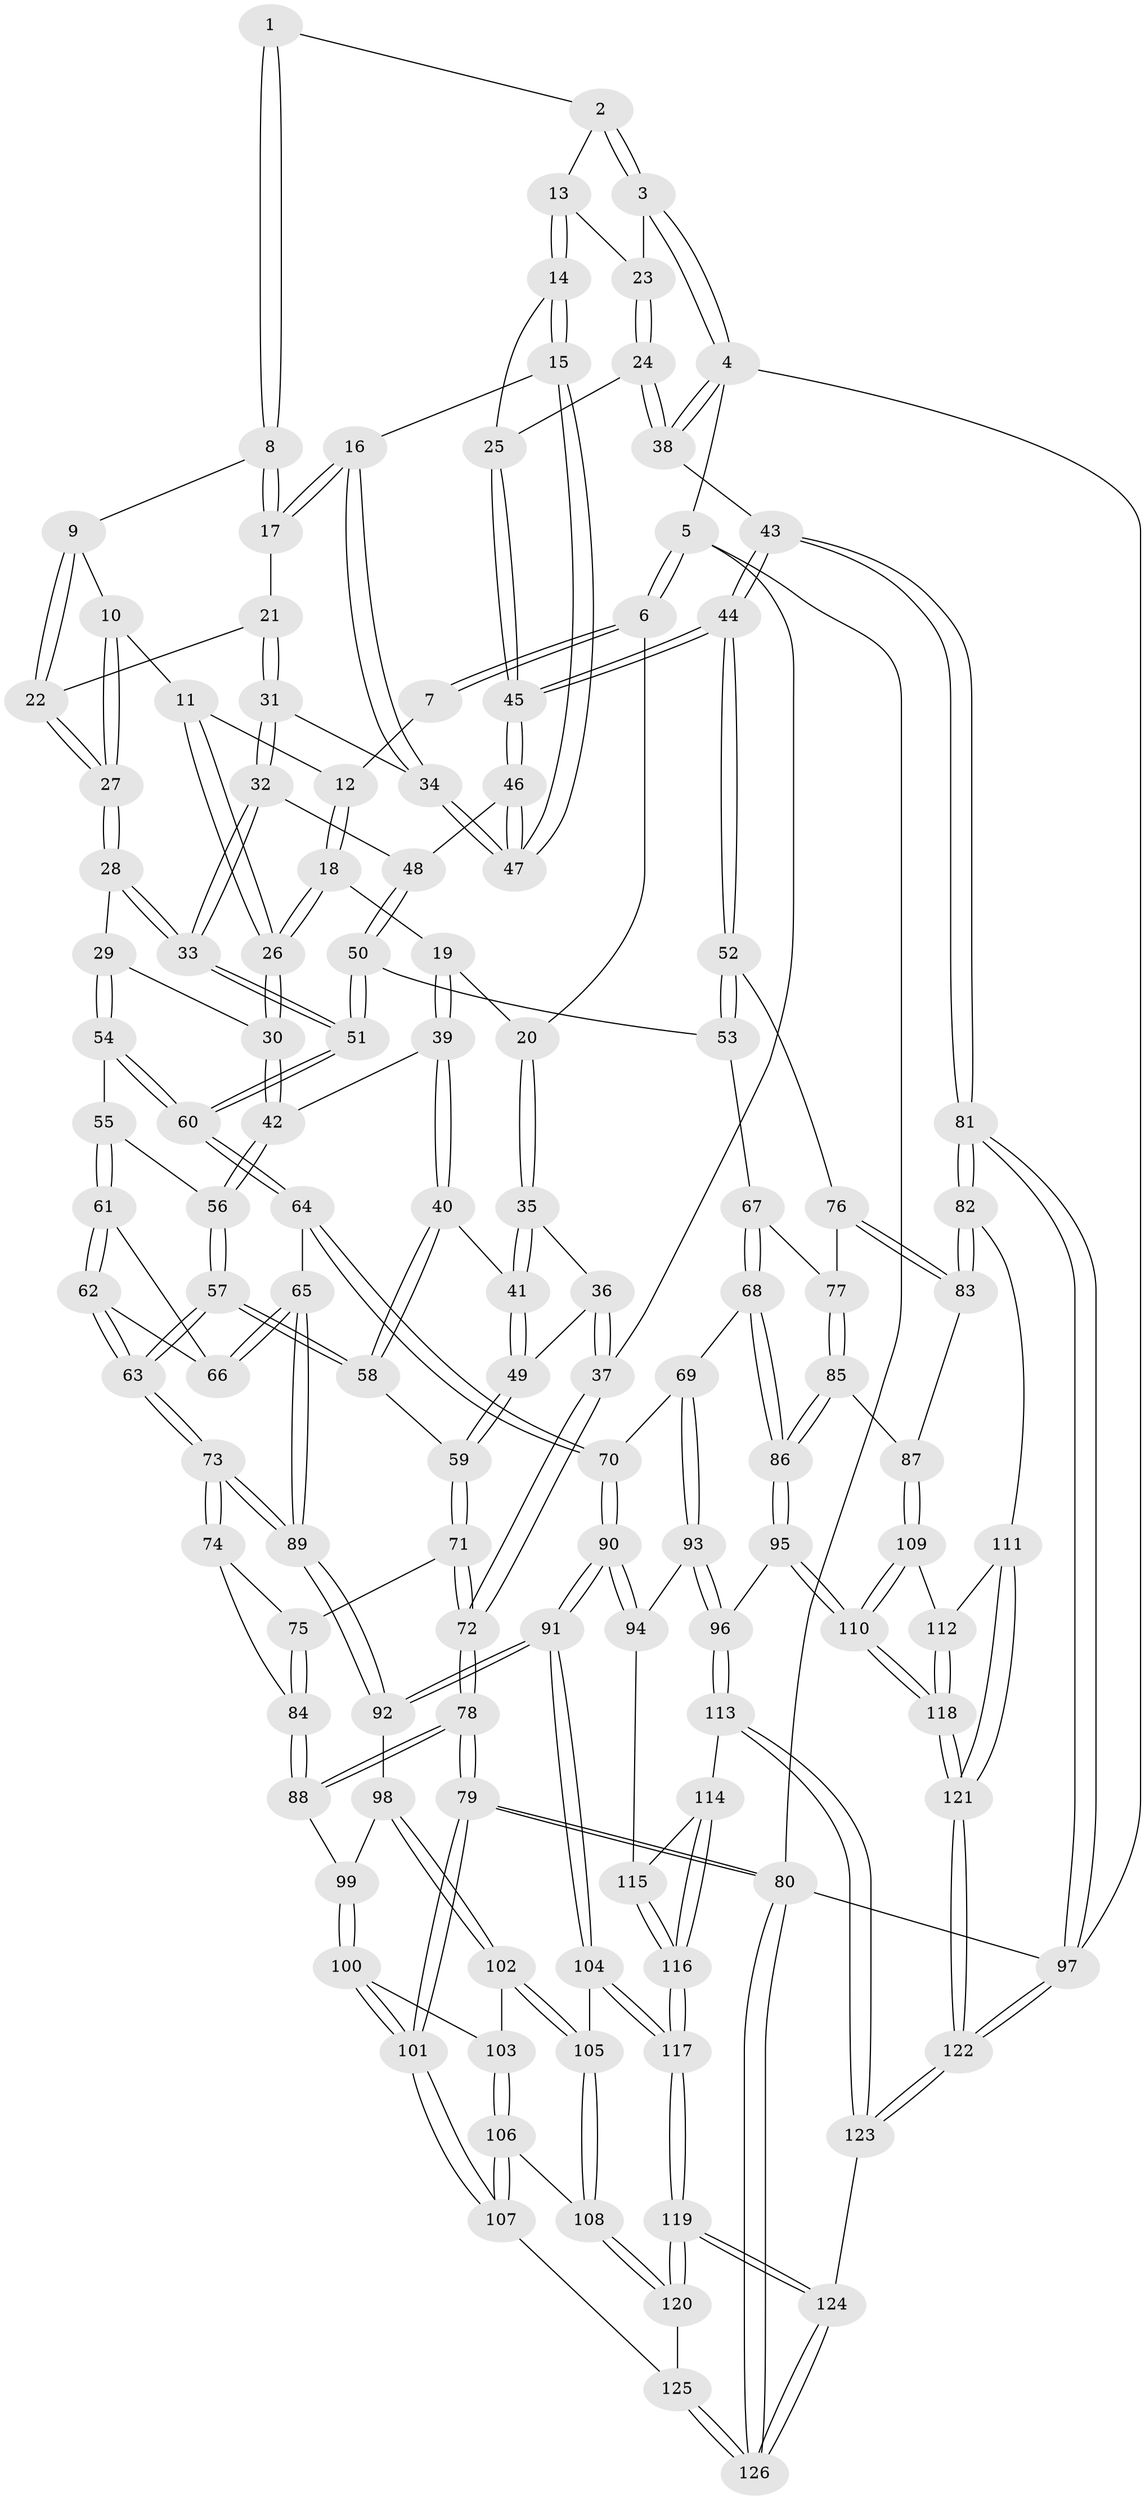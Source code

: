 // Generated by graph-tools (version 1.1) at 2025/27/03/09/25 03:27:15]
// undirected, 126 vertices, 312 edges
graph export_dot {
graph [start="1"]
  node [color=gray90,style=filled];
  1 [pos="+0.6872987733240994+0"];
  2 [pos="+0.8302866465815593+0"];
  3 [pos="+1+0"];
  4 [pos="+1+0"];
  5 [pos="+0+0"];
  6 [pos="+0+0"];
  7 [pos="+0.3274208151049167+0"];
  8 [pos="+0.6770013096517943+0"];
  9 [pos="+0.5843217814048561+0.04283143648065032"];
  10 [pos="+0.5562672070362787+0.07074108262761636"];
  11 [pos="+0.4943670512989403+0.07429398335773497"];
  12 [pos="+0.41312142069146196+0.0008469126424004099"];
  13 [pos="+0.8525610192433467+0.06908448405847674"];
  14 [pos="+0.8323523730959737+0.13391810800024725"];
  15 [pos="+0.8270044383901382+0.14018505251248023"];
  16 [pos="+0.7612564559511189+0.11646668379964373"];
  17 [pos="+0.7375292015531968+0.09888172986000573"];
  18 [pos="+0.36576649144769424+0.11947379936140362"];
  19 [pos="+0.27682238254544655+0.11022955186347155"];
  20 [pos="+0.09914786227572521+0"];
  21 [pos="+0.6762413742375675+0.12294380674942003"];
  22 [pos="+0.6678916079027262+0.12077226398636996"];
  23 [pos="+0.9158954063142664+0.06707969105138584"];
  24 [pos="+1+0.12137678292614332"];
  25 [pos="+0.9967516039234678+0.12309133092316112"];
  26 [pos="+0.42301566324271117+0.175826151964513"];
  27 [pos="+0.5727886943667855+0.19516792855385007"];
  28 [pos="+0.5665518183210816+0.2424066538261405"];
  29 [pos="+0.4813169947006428+0.2426608954282141"];
  30 [pos="+0.4321601250645032+0.22102912019354154"];
  31 [pos="+0.6801084852502495+0.22390623995561532"];
  32 [pos="+0.6725415480129091+0.231747011826082"];
  33 [pos="+0.6176049770396319+0.282980714516418"];
  34 [pos="+0.6887900121513724+0.22043446559538535"];
  35 [pos="+0.14093979145879776+0.23278784359366902"];
  36 [pos="+0.03200064367594402+0.2391332770285634"];
  37 [pos="+0+0.24004151548998573"];
  38 [pos="+1+0.12537792079557802"];
  39 [pos="+0.2603549979688153+0.23312709901067377"];
  40 [pos="+0.2247911465670477+0.25511608746644365"];
  41 [pos="+0.155345957638932+0.2472246239092444"];
  42 [pos="+0.36895146432470816+0.2601822645308437"];
  43 [pos="+1+0.36847122614891065"];
  44 [pos="+1+0.37728310057969244"];
  45 [pos="+0.8466350913081021+0.23715005190179825"];
  46 [pos="+0.8455051645356971+0.2364871684451976"];
  47 [pos="+0.8343728037040691+0.2134808304258332"];
  48 [pos="+0.801356765065839+0.27683353587195036"];
  49 [pos="+0.1073397895000515+0.36766531677465747"];
  50 [pos="+0.7433115253377727+0.3366521213321327"];
  51 [pos="+0.6317045960888583+0.32292742525424606"];
  52 [pos="+1+0.39115091940442676"];
  53 [pos="+0.7738330534103248+0.37815435242019907"];
  54 [pos="+0.46078901561505553+0.37193143011875957"];
  55 [pos="+0.44724179168877115+0.3768115902110021"];
  56 [pos="+0.3611639731924184+0.3345523424113479"];
  57 [pos="+0.27918303523474697+0.4411095300925682"];
  58 [pos="+0.2646340451373337+0.4289147425102201"];
  59 [pos="+0.09654435387721293+0.3988678769029042"];
  60 [pos="+0.5929372581930811+0.44229659230946733"];
  61 [pos="+0.4434747019467787+0.3832667861090135"];
  62 [pos="+0.31900966700918226+0.48069643927615324"];
  63 [pos="+0.2982782294815429+0.4895645473439602"];
  64 [pos="+0.5956426895635423+0.48359004248274"];
  65 [pos="+0.5455067047656691+0.49527664753659484"];
  66 [pos="+0.4440170596540621+0.455750842070807"];
  67 [pos="+0.7588311026503437+0.48998687386301104"];
  68 [pos="+0.6808404508139636+0.5178564608180042"];
  69 [pos="+0.6055386822325736+0.49497317807475527"];
  70 [pos="+0.6010163546514098+0.49011822436351077"];
  71 [pos="+0.015254944791286015+0.44124145238457196"];
  72 [pos="+0+0.45172985515931585"];
  73 [pos="+0.29686997062062276+0.5633670427958538"];
  74 [pos="+0.13346381381841385+0.5324254393735244"];
  75 [pos="+0.06991537803994353+0.487495055652977"];
  76 [pos="+0.9336113620284526+0.4608281494986838"];
  77 [pos="+0.8281632891915793+0.5064245326306217"];
  78 [pos="+0+0.6043078927993889"];
  79 [pos="+0+0.9948315255819334"];
  80 [pos="+0+1"];
  81 [pos="+1+0.7176740003991814"];
  82 [pos="+1+0.7311641230067474"];
  83 [pos="+0.9061532365866438+0.7042570849289196"];
  84 [pos="+0.09927486535258512+0.6315524215200248"];
  85 [pos="+0.8338951505290242+0.7059768799597173"];
  86 [pos="+0.769850475701104+0.7229700155084547"];
  87 [pos="+0.8740667192825341+0.7101089217456419"];
  88 [pos="+0.09486046792080287+0.6532102106583328"];
  89 [pos="+0.31886936620401657+0.6294928207508504"];
  90 [pos="+0.4099391356401443+0.7100965700660257"];
  91 [pos="+0.35325626231334994+0.7021136623770005"];
  92 [pos="+0.3187359796682007+0.638858087140937"];
  93 [pos="+0.5731708844044388+0.6792719371949931"];
  94 [pos="+0.43287718851101464+0.7147368372388127"];
  95 [pos="+0.7488871222078568+0.7420033677369564"];
  96 [pos="+0.7034765672912563+0.7685498132499793"];
  97 [pos="+1+1"];
  98 [pos="+0.20085030404166954+0.6673449275669978"];
  99 [pos="+0.1367604073497202+0.6795546490440614"];
  100 [pos="+0.11839335286709611+0.7297460268180077"];
  101 [pos="+0+0.939355644782356"];
  102 [pos="+0.16971931126192524+0.7963111267332245"];
  103 [pos="+0.14190490029316885+0.8004839358219696"];
  104 [pos="+0.33903851270130564+0.7515627690402421"];
  105 [pos="+0.27710439403980014+0.7967902218909465"];
  106 [pos="+0.13231805716834674+0.8230114739914227"];
  107 [pos="+0.01827728484264334+0.8806434283683081"];
  108 [pos="+0.2056554411297521+0.8935520966074265"];
  109 [pos="+0.8843848251550839+0.794030288096861"];
  110 [pos="+0.85327944344605+0.9045477830939415"];
  111 [pos="+1+0.7979234713921434"];
  112 [pos="+0.9160012459715263+0.8684433356473554"];
  113 [pos="+0.6794128039794869+0.824298750366013"];
  114 [pos="+0.5655143456003855+0.8427096573194869"];
  115 [pos="+0.4626490147258648+0.7516615959095917"];
  116 [pos="+0.4951050168464343+0.9263862411787578"];
  117 [pos="+0.420027057779752+1"];
  118 [pos="+0.8784754255817433+0.9940602096720126"];
  119 [pos="+0.41779955278783965+1"];
  120 [pos="+0.20299956422764373+0.9087632742676962"];
  121 [pos="+0.8790172132332534+1"];
  122 [pos="+0.8401862199436289+1"];
  123 [pos="+0.734243775771663+1"];
  124 [pos="+0.42957210309959654+1"];
  125 [pos="+0.19834521433899993+0.9112540133388393"];
  126 [pos="+0+1"];
  1 -- 2;
  1 -- 8;
  1 -- 8;
  2 -- 3;
  2 -- 3;
  2 -- 13;
  3 -- 4;
  3 -- 4;
  3 -- 23;
  4 -- 5;
  4 -- 38;
  4 -- 38;
  4 -- 97;
  5 -- 6;
  5 -- 6;
  5 -- 37;
  5 -- 80;
  6 -- 7;
  6 -- 7;
  6 -- 20;
  7 -- 12;
  8 -- 9;
  8 -- 17;
  8 -- 17;
  9 -- 10;
  9 -- 22;
  9 -- 22;
  10 -- 11;
  10 -- 27;
  10 -- 27;
  11 -- 12;
  11 -- 26;
  11 -- 26;
  12 -- 18;
  12 -- 18;
  13 -- 14;
  13 -- 14;
  13 -- 23;
  14 -- 15;
  14 -- 15;
  14 -- 25;
  15 -- 16;
  15 -- 47;
  15 -- 47;
  16 -- 17;
  16 -- 17;
  16 -- 34;
  16 -- 34;
  17 -- 21;
  18 -- 19;
  18 -- 26;
  18 -- 26;
  19 -- 20;
  19 -- 39;
  19 -- 39;
  20 -- 35;
  20 -- 35;
  21 -- 22;
  21 -- 31;
  21 -- 31;
  22 -- 27;
  22 -- 27;
  23 -- 24;
  23 -- 24;
  24 -- 25;
  24 -- 38;
  24 -- 38;
  25 -- 45;
  25 -- 45;
  26 -- 30;
  26 -- 30;
  27 -- 28;
  27 -- 28;
  28 -- 29;
  28 -- 33;
  28 -- 33;
  29 -- 30;
  29 -- 54;
  29 -- 54;
  30 -- 42;
  30 -- 42;
  31 -- 32;
  31 -- 32;
  31 -- 34;
  32 -- 33;
  32 -- 33;
  32 -- 48;
  33 -- 51;
  33 -- 51;
  34 -- 47;
  34 -- 47;
  35 -- 36;
  35 -- 41;
  35 -- 41;
  36 -- 37;
  36 -- 37;
  36 -- 49;
  37 -- 72;
  37 -- 72;
  38 -- 43;
  39 -- 40;
  39 -- 40;
  39 -- 42;
  40 -- 41;
  40 -- 58;
  40 -- 58;
  41 -- 49;
  41 -- 49;
  42 -- 56;
  42 -- 56;
  43 -- 44;
  43 -- 44;
  43 -- 81;
  43 -- 81;
  44 -- 45;
  44 -- 45;
  44 -- 52;
  44 -- 52;
  45 -- 46;
  45 -- 46;
  46 -- 47;
  46 -- 47;
  46 -- 48;
  48 -- 50;
  48 -- 50;
  49 -- 59;
  49 -- 59;
  50 -- 51;
  50 -- 51;
  50 -- 53;
  51 -- 60;
  51 -- 60;
  52 -- 53;
  52 -- 53;
  52 -- 76;
  53 -- 67;
  54 -- 55;
  54 -- 60;
  54 -- 60;
  55 -- 56;
  55 -- 61;
  55 -- 61;
  56 -- 57;
  56 -- 57;
  57 -- 58;
  57 -- 58;
  57 -- 63;
  57 -- 63;
  58 -- 59;
  59 -- 71;
  59 -- 71;
  60 -- 64;
  60 -- 64;
  61 -- 62;
  61 -- 62;
  61 -- 66;
  62 -- 63;
  62 -- 63;
  62 -- 66;
  63 -- 73;
  63 -- 73;
  64 -- 65;
  64 -- 70;
  64 -- 70;
  65 -- 66;
  65 -- 66;
  65 -- 89;
  65 -- 89;
  67 -- 68;
  67 -- 68;
  67 -- 77;
  68 -- 69;
  68 -- 86;
  68 -- 86;
  69 -- 70;
  69 -- 93;
  69 -- 93;
  70 -- 90;
  70 -- 90;
  71 -- 72;
  71 -- 72;
  71 -- 75;
  72 -- 78;
  72 -- 78;
  73 -- 74;
  73 -- 74;
  73 -- 89;
  73 -- 89;
  74 -- 75;
  74 -- 84;
  75 -- 84;
  75 -- 84;
  76 -- 77;
  76 -- 83;
  76 -- 83;
  77 -- 85;
  77 -- 85;
  78 -- 79;
  78 -- 79;
  78 -- 88;
  78 -- 88;
  79 -- 80;
  79 -- 80;
  79 -- 101;
  79 -- 101;
  80 -- 126;
  80 -- 126;
  80 -- 97;
  81 -- 82;
  81 -- 82;
  81 -- 97;
  81 -- 97;
  82 -- 83;
  82 -- 83;
  82 -- 111;
  83 -- 87;
  84 -- 88;
  84 -- 88;
  85 -- 86;
  85 -- 86;
  85 -- 87;
  86 -- 95;
  86 -- 95;
  87 -- 109;
  87 -- 109;
  88 -- 99;
  89 -- 92;
  89 -- 92;
  90 -- 91;
  90 -- 91;
  90 -- 94;
  90 -- 94;
  91 -- 92;
  91 -- 92;
  91 -- 104;
  91 -- 104;
  92 -- 98;
  93 -- 94;
  93 -- 96;
  93 -- 96;
  94 -- 115;
  95 -- 96;
  95 -- 110;
  95 -- 110;
  96 -- 113;
  96 -- 113;
  97 -- 122;
  97 -- 122;
  98 -- 99;
  98 -- 102;
  98 -- 102;
  99 -- 100;
  99 -- 100;
  100 -- 101;
  100 -- 101;
  100 -- 103;
  101 -- 107;
  101 -- 107;
  102 -- 103;
  102 -- 105;
  102 -- 105;
  103 -- 106;
  103 -- 106;
  104 -- 105;
  104 -- 117;
  104 -- 117;
  105 -- 108;
  105 -- 108;
  106 -- 107;
  106 -- 107;
  106 -- 108;
  107 -- 125;
  108 -- 120;
  108 -- 120;
  109 -- 110;
  109 -- 110;
  109 -- 112;
  110 -- 118;
  110 -- 118;
  111 -- 112;
  111 -- 121;
  111 -- 121;
  112 -- 118;
  112 -- 118;
  113 -- 114;
  113 -- 123;
  113 -- 123;
  114 -- 115;
  114 -- 116;
  114 -- 116;
  115 -- 116;
  115 -- 116;
  116 -- 117;
  116 -- 117;
  117 -- 119;
  117 -- 119;
  118 -- 121;
  118 -- 121;
  119 -- 120;
  119 -- 120;
  119 -- 124;
  119 -- 124;
  120 -- 125;
  121 -- 122;
  121 -- 122;
  122 -- 123;
  122 -- 123;
  123 -- 124;
  124 -- 126;
  124 -- 126;
  125 -- 126;
  125 -- 126;
}
